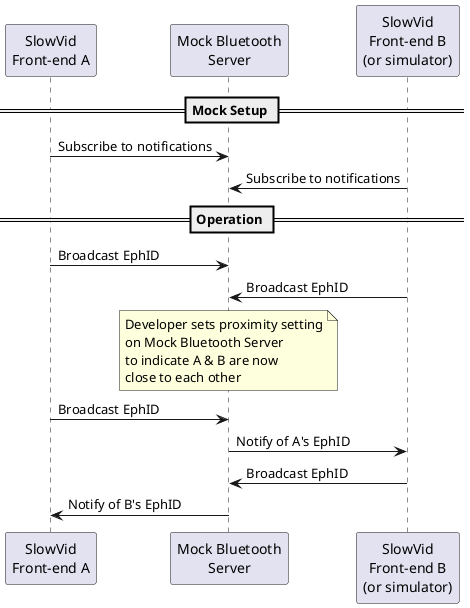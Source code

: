 @startuml
== Mock Setup ==
"SlowVid\nFront-end A" -> "Mock Bluetooth\nServer": Subscribe to notifications
"Mock Bluetooth\nServer" <- "SlowVid\nFront-end B\n(or simulator)": Subscribe to notifications

== Operation ==

"SlowVid\nFront-end A" -> "Mock Bluetooth\nServer": Broadcast EphID
"SlowVid\nFront-end B\n(or simulator)" -> "Mock Bluetooth\nServer": Broadcast EphID
note over "Mock Bluetooth\nServer"
Developer sets proximity setting
on Mock Bluetooth Server
to indicate A & B are now
close to each other
end note 
"SlowVid\nFront-end A" -> "Mock Bluetooth\nServer": Broadcast EphID
"Mock Bluetooth\nServer" -> "SlowVid\nFront-end B\n(or simulator)": Notify of A's EphID
"SlowVid\nFront-end B\n(or simulator)" -> "Mock Bluetooth\nServer": Broadcast EphID
"Mock Bluetooth\nServer" -> "SlowVid\nFront-end A": Notify of B's EphID
@enduml
